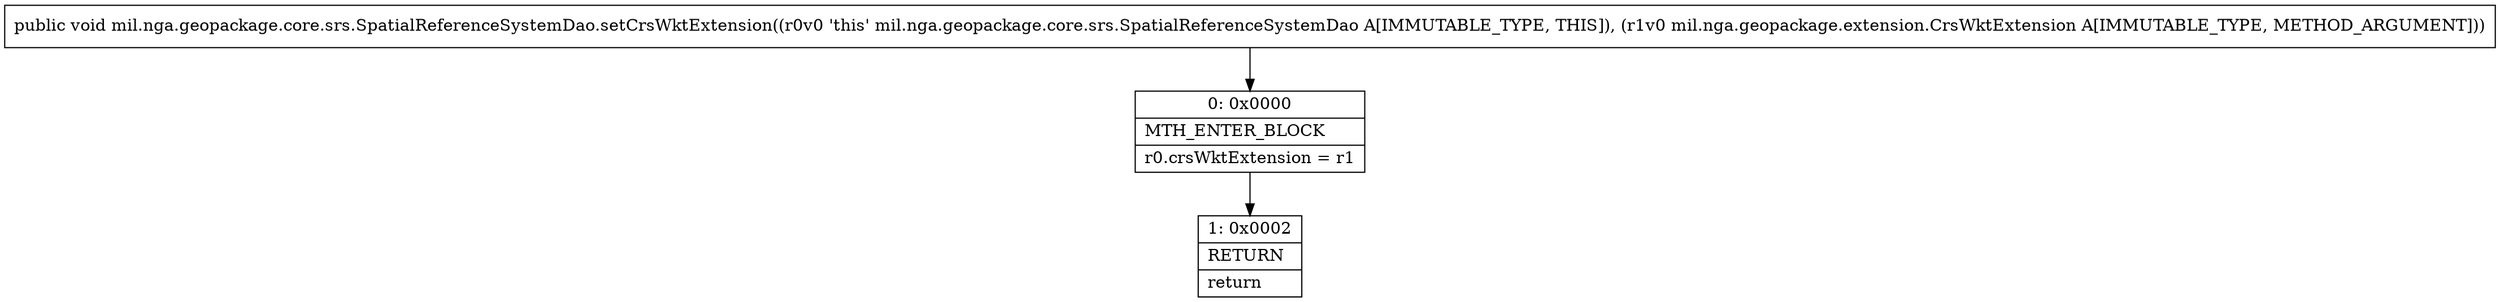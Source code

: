 digraph "CFG formil.nga.geopackage.core.srs.SpatialReferenceSystemDao.setCrsWktExtension(Lmil\/nga\/geopackage\/extension\/CrsWktExtension;)V" {
Node_0 [shape=record,label="{0\:\ 0x0000|MTH_ENTER_BLOCK\l|r0.crsWktExtension = r1\l}"];
Node_1 [shape=record,label="{1\:\ 0x0002|RETURN\l|return\l}"];
MethodNode[shape=record,label="{public void mil.nga.geopackage.core.srs.SpatialReferenceSystemDao.setCrsWktExtension((r0v0 'this' mil.nga.geopackage.core.srs.SpatialReferenceSystemDao A[IMMUTABLE_TYPE, THIS]), (r1v0 mil.nga.geopackage.extension.CrsWktExtension A[IMMUTABLE_TYPE, METHOD_ARGUMENT])) }"];
MethodNode -> Node_0;
Node_0 -> Node_1;
}

